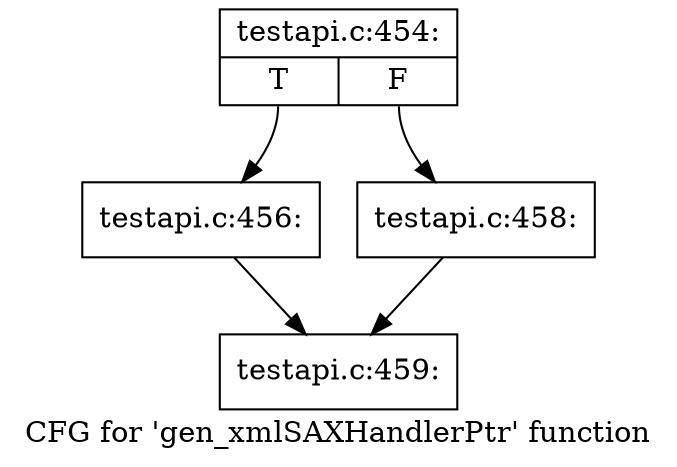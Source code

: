 digraph "CFG for 'gen_xmlSAXHandlerPtr' function" {
	label="CFG for 'gen_xmlSAXHandlerPtr' function";

	Node0x473eb80 [shape=record,label="{testapi.c:454:|{<s0>T|<s1>F}}"];
	Node0x473eb80:s0 -> Node0x473f310;
	Node0x473eb80:s1 -> Node0x473edc0;
	Node0x473f310 [shape=record,label="{testapi.c:456:}"];
	Node0x473f310 -> Node0x473f360;
	Node0x473edc0 [shape=record,label="{testapi.c:458:}"];
	Node0x473edc0 -> Node0x473f360;
	Node0x473f360 [shape=record,label="{testapi.c:459:}"];
}
